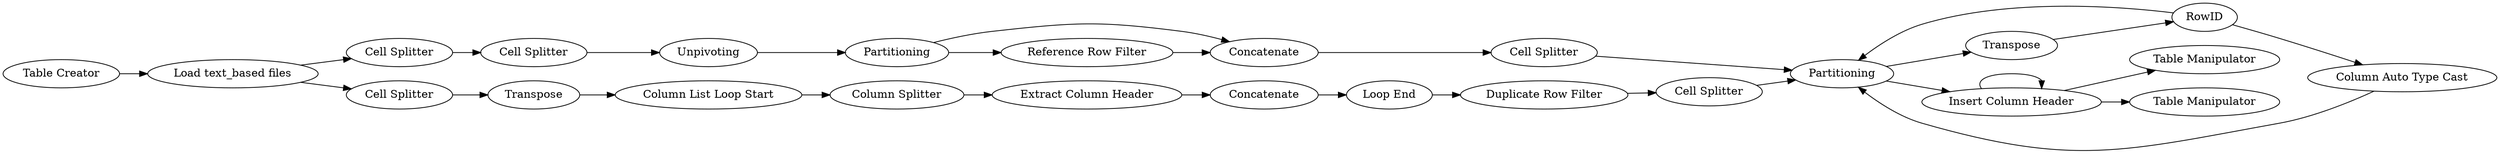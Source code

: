 digraph {
	1501 -> 1499
	1433 -> 1440
	1486 -> 1495
	1463 -> 1467
	1465 -> 1485
	1440 -> 1454
	1482 -> 1483
	1488 -> 1500
	1467 -> 1465
	1481 -> 1482
	1495 -> 1488
	1476 -> 1480
	1465 -> 1492
	1463 -> 1468
	1500 -> 1498
	1464 -> 1463
	1459 -> 1467
	1465 -> 1465
	1500 -> 1501
	1458 -> 1472
	1468 -> 1467
	1480 -> 1481
	1498 -> 1501
	1472 -> 1476
	1483 -> 1459
	1467 -> 1464
	1499 -> 1467
	1454 -> 1458
	1440 -> 1486
	1463 [label=RowID]
	1458 [label=Transpose]
	1485 [label="Table Manipulator"]
	1482 [label="Loop End"]
	1472 [label="Column List Loop Start"]
	1468 [label="Column Auto Type Cast"]
	1501 [label=Concatenate]
	1464 [label=Transpose]
	1433 [label="Table Creator"]
	1492 [label="Table Manipulator"]
	1467 [label=Partitioning]
	1476 [label="Column Splitter"]
	1488 [label=Unpivoting]
	1454 [label="Cell Splitter"]
	1495 [label="Cell Splitter"]
	1499 [label="Cell Splitter"]
	1481 [label=Concatenate]
	1500 [label=Partitioning]
	1486 [label="Cell Splitter"]
	1459 [label="Cell Splitter"]
	1498 [label="Reference Row Filter"]
	1465 [label="Insert Column Header"]
	1440 [label="Load text_based files"]
	1480 [label="Extract Column Header"]
	1483 [label="Duplicate Row Filter"]
	rankdir=LR
}
